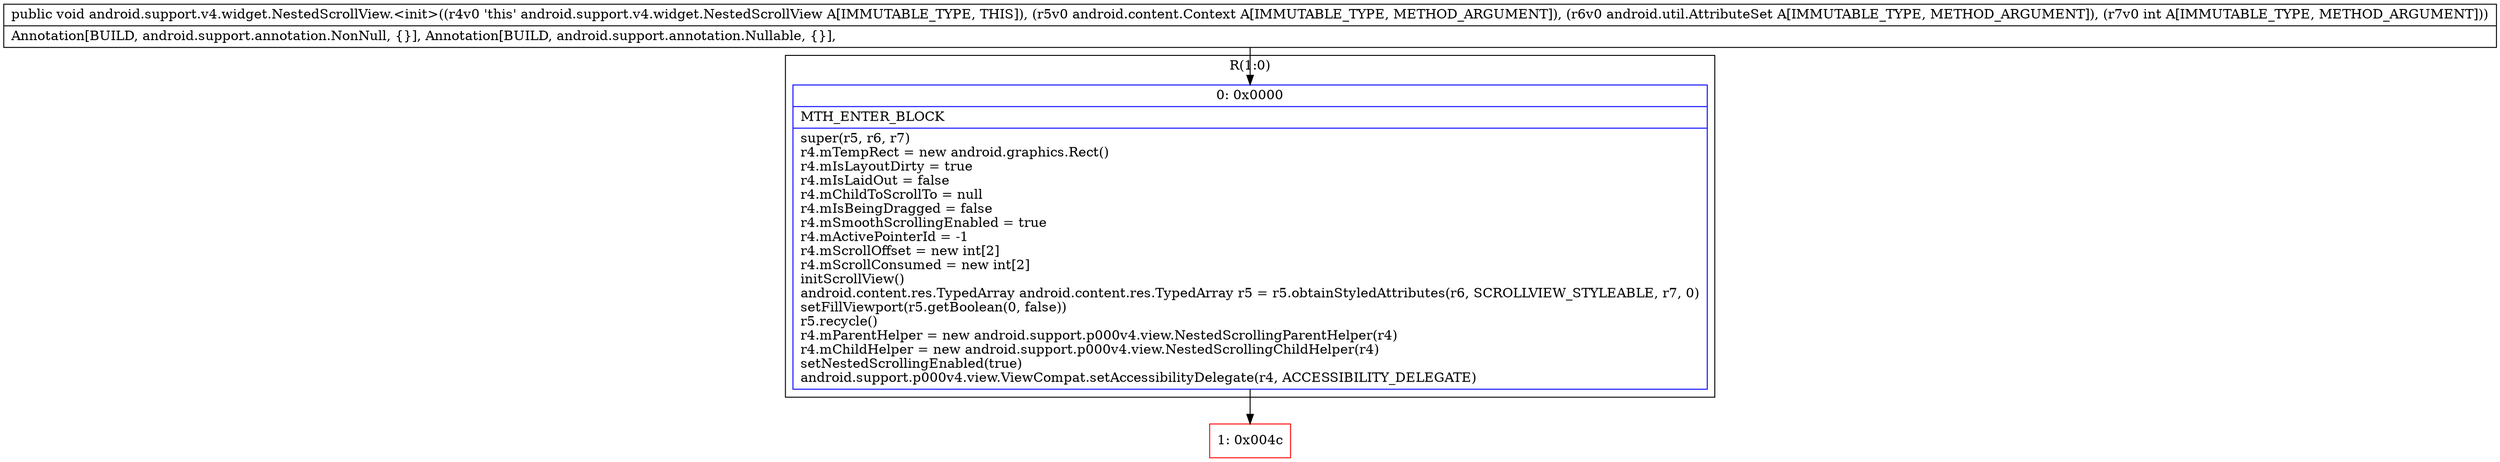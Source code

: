 digraph "CFG forandroid.support.v4.widget.NestedScrollView.\<init\>(Landroid\/content\/Context;Landroid\/util\/AttributeSet;I)V" {
subgraph cluster_Region_2125214981 {
label = "R(1:0)";
node [shape=record,color=blue];
Node_0 [shape=record,label="{0\:\ 0x0000|MTH_ENTER_BLOCK\l|super(r5, r6, r7)\lr4.mTempRect = new android.graphics.Rect()\lr4.mIsLayoutDirty = true\lr4.mIsLaidOut = false\lr4.mChildToScrollTo = null\lr4.mIsBeingDragged = false\lr4.mSmoothScrollingEnabled = true\lr4.mActivePointerId = \-1\lr4.mScrollOffset = new int[2]\lr4.mScrollConsumed = new int[2]\linitScrollView()\landroid.content.res.TypedArray android.content.res.TypedArray r5 = r5.obtainStyledAttributes(r6, SCROLLVIEW_STYLEABLE, r7, 0)\lsetFillViewport(r5.getBoolean(0, false))\lr5.recycle()\lr4.mParentHelper = new android.support.p000v4.view.NestedScrollingParentHelper(r4)\lr4.mChildHelper = new android.support.p000v4.view.NestedScrollingChildHelper(r4)\lsetNestedScrollingEnabled(true)\landroid.support.p000v4.view.ViewCompat.setAccessibilityDelegate(r4, ACCESSIBILITY_DELEGATE)\l}"];
}
Node_1 [shape=record,color=red,label="{1\:\ 0x004c}"];
MethodNode[shape=record,label="{public void android.support.v4.widget.NestedScrollView.\<init\>((r4v0 'this' android.support.v4.widget.NestedScrollView A[IMMUTABLE_TYPE, THIS]), (r5v0 android.content.Context A[IMMUTABLE_TYPE, METHOD_ARGUMENT]), (r6v0 android.util.AttributeSet A[IMMUTABLE_TYPE, METHOD_ARGUMENT]), (r7v0 int A[IMMUTABLE_TYPE, METHOD_ARGUMENT]))  | Annotation[BUILD, android.support.annotation.NonNull, \{\}], Annotation[BUILD, android.support.annotation.Nullable, \{\}], \l}"];
MethodNode -> Node_0;
Node_0 -> Node_1;
}

